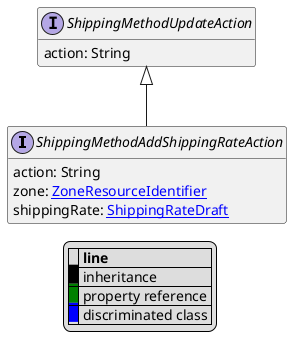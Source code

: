@startuml

hide empty fields
hide empty methods
legend
|= |= line |
|<back:black>   </back>| inheritance |
|<back:green>   </back>| property reference |
|<back:blue>   </back>| discriminated class |
endlegend
interface ShippingMethodAddShippingRateAction [[ShippingMethodAddShippingRateAction.svg]] extends ShippingMethodUpdateAction {
    action: String
    zone: [[ZoneResourceIdentifier.svg ZoneResourceIdentifier]]
    shippingRate: [[ShippingRateDraft.svg ShippingRateDraft]]
}
interface ShippingMethodUpdateAction [[ShippingMethodUpdateAction.svg]]  {
    action: String
}





@enduml
